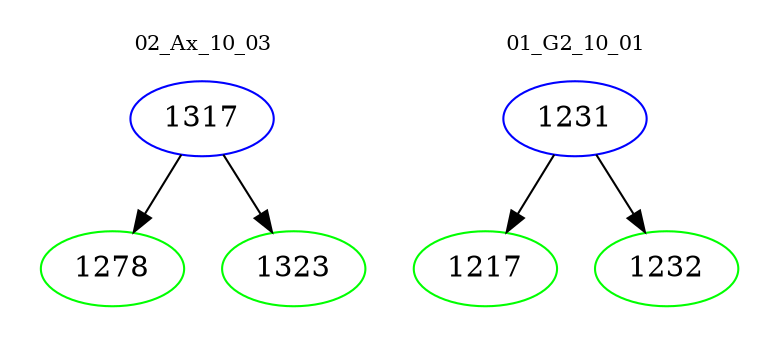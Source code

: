 digraph{
subgraph cluster_0 {
color = white
label = "02_Ax_10_03";
fontsize=10;
T0_1317 [label="1317", color="blue"]
T0_1317 -> T0_1278 [color="black"]
T0_1278 [label="1278", color="green"]
T0_1317 -> T0_1323 [color="black"]
T0_1323 [label="1323", color="green"]
}
subgraph cluster_1 {
color = white
label = "01_G2_10_01";
fontsize=10;
T1_1231 [label="1231", color="blue"]
T1_1231 -> T1_1217 [color="black"]
T1_1217 [label="1217", color="green"]
T1_1231 -> T1_1232 [color="black"]
T1_1232 [label="1232", color="green"]
}
}
